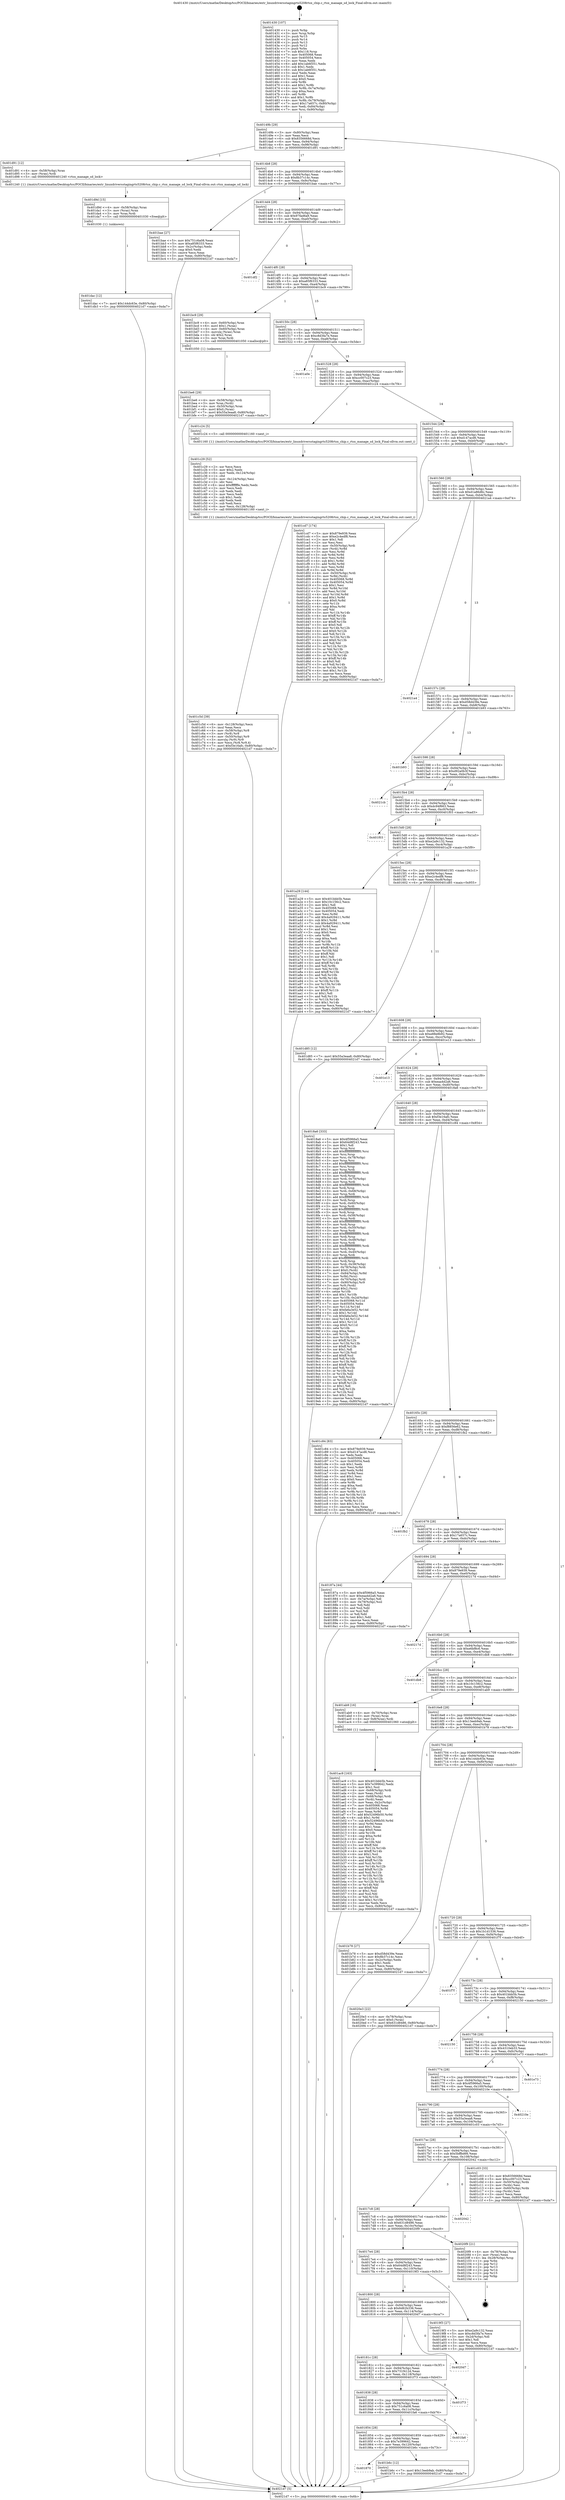 digraph "0x401430" {
  label = "0x401430 (/mnt/c/Users/mathe/Desktop/tcc/POCII/binaries/extr_linuxdriversstagingrts5208rtsx_chip.c_rtsx_manage_sd_lock_Final-ollvm.out::main(0))"
  labelloc = "t"
  node[shape=record]

  Entry [label="",width=0.3,height=0.3,shape=circle,fillcolor=black,style=filled]
  "0x40149b" [label="{
     0x40149b [29]\l
     | [instrs]\l
     &nbsp;&nbsp;0x40149b \<+3\>: mov -0x80(%rbp),%eax\l
     &nbsp;&nbsp;0x40149e \<+2\>: mov %eax,%ecx\l
     &nbsp;&nbsp;0x4014a0 \<+6\>: sub $0x8356668d,%ecx\l
     &nbsp;&nbsp;0x4014a6 \<+6\>: mov %eax,-0x94(%rbp)\l
     &nbsp;&nbsp;0x4014ac \<+6\>: mov %ecx,-0x98(%rbp)\l
     &nbsp;&nbsp;0x4014b2 \<+6\>: je 0000000000401d91 \<main+0x961\>\l
  }"]
  "0x401d91" [label="{
     0x401d91 [12]\l
     | [instrs]\l
     &nbsp;&nbsp;0x401d91 \<+4\>: mov -0x58(%rbp),%rax\l
     &nbsp;&nbsp;0x401d95 \<+3\>: mov (%rax),%rdi\l
     &nbsp;&nbsp;0x401d98 \<+5\>: call 0000000000401240 \<rtsx_manage_sd_lock\>\l
     | [calls]\l
     &nbsp;&nbsp;0x401240 \{1\} (/mnt/c/Users/mathe/Desktop/tcc/POCII/binaries/extr_linuxdriversstagingrts5208rtsx_chip.c_rtsx_manage_sd_lock_Final-ollvm.out::rtsx_manage_sd_lock)\l
  }"]
  "0x4014b8" [label="{
     0x4014b8 [28]\l
     | [instrs]\l
     &nbsp;&nbsp;0x4014b8 \<+5\>: jmp 00000000004014bd \<main+0x8d\>\l
     &nbsp;&nbsp;0x4014bd \<+6\>: mov -0x94(%rbp),%eax\l
     &nbsp;&nbsp;0x4014c3 \<+5\>: sub $0x8b37c14c,%eax\l
     &nbsp;&nbsp;0x4014c8 \<+6\>: mov %eax,-0x9c(%rbp)\l
     &nbsp;&nbsp;0x4014ce \<+6\>: je 0000000000401bae \<main+0x77e\>\l
  }"]
  Exit [label="",width=0.3,height=0.3,shape=circle,fillcolor=black,style=filled,peripheries=2]
  "0x401bae" [label="{
     0x401bae [27]\l
     | [instrs]\l
     &nbsp;&nbsp;0x401bae \<+5\>: mov $0x751c6a08,%eax\l
     &nbsp;&nbsp;0x401bb3 \<+5\>: mov $0xa85f6333,%ecx\l
     &nbsp;&nbsp;0x401bb8 \<+3\>: mov -0x2c(%rbp),%edx\l
     &nbsp;&nbsp;0x401bbb \<+3\>: cmp $0x0,%edx\l
     &nbsp;&nbsp;0x401bbe \<+3\>: cmove %ecx,%eax\l
     &nbsp;&nbsp;0x401bc1 \<+3\>: mov %eax,-0x80(%rbp)\l
     &nbsp;&nbsp;0x401bc4 \<+5\>: jmp 00000000004021d7 \<main+0xda7\>\l
  }"]
  "0x4014d4" [label="{
     0x4014d4 [28]\l
     | [instrs]\l
     &nbsp;&nbsp;0x4014d4 \<+5\>: jmp 00000000004014d9 \<main+0xa9\>\l
     &nbsp;&nbsp;0x4014d9 \<+6\>: mov -0x94(%rbp),%eax\l
     &nbsp;&nbsp;0x4014df \<+5\>: sub $0x97fad6a9,%eax\l
     &nbsp;&nbsp;0x4014e4 \<+6\>: mov %eax,-0xa0(%rbp)\l
     &nbsp;&nbsp;0x4014ea \<+6\>: je 0000000000401df2 \<main+0x9c2\>\l
  }"]
  "0x401dac" [label="{
     0x401dac [12]\l
     | [instrs]\l
     &nbsp;&nbsp;0x401dac \<+7\>: movl $0x144dc63e,-0x80(%rbp)\l
     &nbsp;&nbsp;0x401db3 \<+5\>: jmp 00000000004021d7 \<main+0xda7\>\l
  }"]
  "0x401df2" [label="{
     0x401df2\l
  }", style=dashed]
  "0x4014f0" [label="{
     0x4014f0 [28]\l
     | [instrs]\l
     &nbsp;&nbsp;0x4014f0 \<+5\>: jmp 00000000004014f5 \<main+0xc5\>\l
     &nbsp;&nbsp;0x4014f5 \<+6\>: mov -0x94(%rbp),%eax\l
     &nbsp;&nbsp;0x4014fb \<+5\>: sub $0xa85f6333,%eax\l
     &nbsp;&nbsp;0x401500 \<+6\>: mov %eax,-0xa4(%rbp)\l
     &nbsp;&nbsp;0x401506 \<+6\>: je 0000000000401bc9 \<main+0x799\>\l
  }"]
  "0x401d9d" [label="{
     0x401d9d [15]\l
     | [instrs]\l
     &nbsp;&nbsp;0x401d9d \<+4\>: mov -0x58(%rbp),%rax\l
     &nbsp;&nbsp;0x401da1 \<+3\>: mov (%rax),%rax\l
     &nbsp;&nbsp;0x401da4 \<+3\>: mov %rax,%rdi\l
     &nbsp;&nbsp;0x401da7 \<+5\>: call 0000000000401030 \<free@plt\>\l
     | [calls]\l
     &nbsp;&nbsp;0x401030 \{1\} (unknown)\l
  }"]
  "0x401bc9" [label="{
     0x401bc9 [29]\l
     | [instrs]\l
     &nbsp;&nbsp;0x401bc9 \<+4\>: mov -0x60(%rbp),%rax\l
     &nbsp;&nbsp;0x401bcd \<+6\>: movl $0x1,(%rax)\l
     &nbsp;&nbsp;0x401bd3 \<+4\>: mov -0x60(%rbp),%rax\l
     &nbsp;&nbsp;0x401bd7 \<+3\>: movslq (%rax),%rax\l
     &nbsp;&nbsp;0x401bda \<+4\>: shl $0x2,%rax\l
     &nbsp;&nbsp;0x401bde \<+3\>: mov %rax,%rdi\l
     &nbsp;&nbsp;0x401be1 \<+5\>: call 0000000000401050 \<malloc@plt\>\l
     | [calls]\l
     &nbsp;&nbsp;0x401050 \{1\} (unknown)\l
  }"]
  "0x40150c" [label="{
     0x40150c [28]\l
     | [instrs]\l
     &nbsp;&nbsp;0x40150c \<+5\>: jmp 0000000000401511 \<main+0xe1\>\l
     &nbsp;&nbsp;0x401511 \<+6\>: mov -0x94(%rbp),%eax\l
     &nbsp;&nbsp;0x401517 \<+5\>: sub $0xc8d3fa7e,%eax\l
     &nbsp;&nbsp;0x40151c \<+6\>: mov %eax,-0xa8(%rbp)\l
     &nbsp;&nbsp;0x401522 \<+6\>: je 0000000000401a0e \<main+0x5de\>\l
  }"]
  "0x401c5d" [label="{
     0x401c5d [39]\l
     | [instrs]\l
     &nbsp;&nbsp;0x401c5d \<+6\>: mov -0x128(%rbp),%ecx\l
     &nbsp;&nbsp;0x401c63 \<+3\>: imul %eax,%ecx\l
     &nbsp;&nbsp;0x401c66 \<+4\>: mov -0x58(%rbp),%r8\l
     &nbsp;&nbsp;0x401c6a \<+3\>: mov (%r8),%r8\l
     &nbsp;&nbsp;0x401c6d \<+4\>: mov -0x50(%rbp),%r9\l
     &nbsp;&nbsp;0x401c71 \<+3\>: movslq (%r9),%r9\l
     &nbsp;&nbsp;0x401c74 \<+4\>: mov %ecx,(%r8,%r9,4)\l
     &nbsp;&nbsp;0x401c78 \<+7\>: movl $0xf3e16afc,-0x80(%rbp)\l
     &nbsp;&nbsp;0x401c7f \<+5\>: jmp 00000000004021d7 \<main+0xda7\>\l
  }"]
  "0x401a0e" [label="{
     0x401a0e\l
  }", style=dashed]
  "0x401528" [label="{
     0x401528 [28]\l
     | [instrs]\l
     &nbsp;&nbsp;0x401528 \<+5\>: jmp 000000000040152d \<main+0xfd\>\l
     &nbsp;&nbsp;0x40152d \<+6\>: mov -0x94(%rbp),%eax\l
     &nbsp;&nbsp;0x401533 \<+5\>: sub $0xcc007c23,%eax\l
     &nbsp;&nbsp;0x401538 \<+6\>: mov %eax,-0xac(%rbp)\l
     &nbsp;&nbsp;0x40153e \<+6\>: je 0000000000401c24 \<main+0x7f4\>\l
  }"]
  "0x401c29" [label="{
     0x401c29 [52]\l
     | [instrs]\l
     &nbsp;&nbsp;0x401c29 \<+2\>: xor %ecx,%ecx\l
     &nbsp;&nbsp;0x401c2b \<+5\>: mov $0x2,%edx\l
     &nbsp;&nbsp;0x401c30 \<+6\>: mov %edx,-0x124(%rbp)\l
     &nbsp;&nbsp;0x401c36 \<+1\>: cltd\l
     &nbsp;&nbsp;0x401c37 \<+6\>: mov -0x124(%rbp),%esi\l
     &nbsp;&nbsp;0x401c3d \<+2\>: idiv %esi\l
     &nbsp;&nbsp;0x401c3f \<+6\>: imul $0xfffffffe,%edx,%edx\l
     &nbsp;&nbsp;0x401c45 \<+2\>: mov %ecx,%edi\l
     &nbsp;&nbsp;0x401c47 \<+2\>: sub %edx,%edi\l
     &nbsp;&nbsp;0x401c49 \<+2\>: mov %ecx,%edx\l
     &nbsp;&nbsp;0x401c4b \<+3\>: sub $0x1,%edx\l
     &nbsp;&nbsp;0x401c4e \<+2\>: add %edx,%edi\l
     &nbsp;&nbsp;0x401c50 \<+2\>: sub %edi,%ecx\l
     &nbsp;&nbsp;0x401c52 \<+6\>: mov %ecx,-0x128(%rbp)\l
     &nbsp;&nbsp;0x401c58 \<+5\>: call 0000000000401160 \<next_i\>\l
     | [calls]\l
     &nbsp;&nbsp;0x401160 \{1\} (/mnt/c/Users/mathe/Desktop/tcc/POCII/binaries/extr_linuxdriversstagingrts5208rtsx_chip.c_rtsx_manage_sd_lock_Final-ollvm.out::next_i)\l
  }"]
  "0x401c24" [label="{
     0x401c24 [5]\l
     | [instrs]\l
     &nbsp;&nbsp;0x401c24 \<+5\>: call 0000000000401160 \<next_i\>\l
     | [calls]\l
     &nbsp;&nbsp;0x401160 \{1\} (/mnt/c/Users/mathe/Desktop/tcc/POCII/binaries/extr_linuxdriversstagingrts5208rtsx_chip.c_rtsx_manage_sd_lock_Final-ollvm.out::next_i)\l
  }"]
  "0x401544" [label="{
     0x401544 [28]\l
     | [instrs]\l
     &nbsp;&nbsp;0x401544 \<+5\>: jmp 0000000000401549 \<main+0x119\>\l
     &nbsp;&nbsp;0x401549 \<+6\>: mov -0x94(%rbp),%eax\l
     &nbsp;&nbsp;0x40154f \<+5\>: sub $0xd147acd6,%eax\l
     &nbsp;&nbsp;0x401554 \<+6\>: mov %eax,-0xb0(%rbp)\l
     &nbsp;&nbsp;0x40155a \<+6\>: je 0000000000401cd7 \<main+0x8a7\>\l
  }"]
  "0x401be6" [label="{
     0x401be6 [29]\l
     | [instrs]\l
     &nbsp;&nbsp;0x401be6 \<+4\>: mov -0x58(%rbp),%rdi\l
     &nbsp;&nbsp;0x401bea \<+3\>: mov %rax,(%rdi)\l
     &nbsp;&nbsp;0x401bed \<+4\>: mov -0x50(%rbp),%rax\l
     &nbsp;&nbsp;0x401bf1 \<+6\>: movl $0x0,(%rax)\l
     &nbsp;&nbsp;0x401bf7 \<+7\>: movl $0x55a3eaa8,-0x80(%rbp)\l
     &nbsp;&nbsp;0x401bfe \<+5\>: jmp 00000000004021d7 \<main+0xda7\>\l
  }"]
  "0x401cd7" [label="{
     0x401cd7 [174]\l
     | [instrs]\l
     &nbsp;&nbsp;0x401cd7 \<+5\>: mov $0x879e939,%eax\l
     &nbsp;&nbsp;0x401cdc \<+5\>: mov $0xe2c4edf8,%ecx\l
     &nbsp;&nbsp;0x401ce1 \<+2\>: mov $0x1,%dl\l
     &nbsp;&nbsp;0x401ce3 \<+2\>: xor %esi,%esi\l
     &nbsp;&nbsp;0x401ce5 \<+4\>: mov -0x50(%rbp),%rdi\l
     &nbsp;&nbsp;0x401ce9 \<+3\>: mov (%rdi),%r8d\l
     &nbsp;&nbsp;0x401cec \<+3\>: mov %esi,%r9d\l
     &nbsp;&nbsp;0x401cef \<+3\>: sub %r8d,%r9d\l
     &nbsp;&nbsp;0x401cf2 \<+3\>: mov %esi,%r8d\l
     &nbsp;&nbsp;0x401cf5 \<+4\>: sub $0x1,%r8d\l
     &nbsp;&nbsp;0x401cf9 \<+3\>: add %r8d,%r9d\l
     &nbsp;&nbsp;0x401cfc \<+3\>: mov %esi,%r8d\l
     &nbsp;&nbsp;0x401cff \<+3\>: sub %r9d,%r8d\l
     &nbsp;&nbsp;0x401d02 \<+4\>: mov -0x50(%rbp),%rdi\l
     &nbsp;&nbsp;0x401d06 \<+3\>: mov %r8d,(%rdi)\l
     &nbsp;&nbsp;0x401d09 \<+8\>: mov 0x405068,%r8d\l
     &nbsp;&nbsp;0x401d11 \<+8\>: mov 0x405054,%r9d\l
     &nbsp;&nbsp;0x401d19 \<+3\>: sub $0x1,%esi\l
     &nbsp;&nbsp;0x401d1c \<+3\>: mov %r8d,%r10d\l
     &nbsp;&nbsp;0x401d1f \<+3\>: add %esi,%r10d\l
     &nbsp;&nbsp;0x401d22 \<+4\>: imul %r10d,%r8d\l
     &nbsp;&nbsp;0x401d26 \<+4\>: and $0x1,%r8d\l
     &nbsp;&nbsp;0x401d2a \<+4\>: cmp $0x0,%r8d\l
     &nbsp;&nbsp;0x401d2e \<+4\>: sete %r11b\l
     &nbsp;&nbsp;0x401d32 \<+4\>: cmp $0xa,%r9d\l
     &nbsp;&nbsp;0x401d36 \<+3\>: setl %bl\l
     &nbsp;&nbsp;0x401d39 \<+3\>: mov %r11b,%r14b\l
     &nbsp;&nbsp;0x401d3c \<+4\>: xor $0xff,%r14b\l
     &nbsp;&nbsp;0x401d40 \<+3\>: mov %bl,%r15b\l
     &nbsp;&nbsp;0x401d43 \<+4\>: xor $0xff,%r15b\l
     &nbsp;&nbsp;0x401d47 \<+3\>: xor $0x0,%dl\l
     &nbsp;&nbsp;0x401d4a \<+3\>: mov %r14b,%r12b\l
     &nbsp;&nbsp;0x401d4d \<+4\>: and $0x0,%r12b\l
     &nbsp;&nbsp;0x401d51 \<+3\>: and %dl,%r11b\l
     &nbsp;&nbsp;0x401d54 \<+3\>: mov %r15b,%r13b\l
     &nbsp;&nbsp;0x401d57 \<+4\>: and $0x0,%r13b\l
     &nbsp;&nbsp;0x401d5b \<+2\>: and %dl,%bl\l
     &nbsp;&nbsp;0x401d5d \<+3\>: or %r11b,%r12b\l
     &nbsp;&nbsp;0x401d60 \<+3\>: or %bl,%r13b\l
     &nbsp;&nbsp;0x401d63 \<+3\>: xor %r13b,%r12b\l
     &nbsp;&nbsp;0x401d66 \<+3\>: or %r15b,%r14b\l
     &nbsp;&nbsp;0x401d69 \<+4\>: xor $0xff,%r14b\l
     &nbsp;&nbsp;0x401d6d \<+3\>: or $0x0,%dl\l
     &nbsp;&nbsp;0x401d70 \<+3\>: and %dl,%r14b\l
     &nbsp;&nbsp;0x401d73 \<+3\>: or %r14b,%r12b\l
     &nbsp;&nbsp;0x401d76 \<+4\>: test $0x1,%r12b\l
     &nbsp;&nbsp;0x401d7a \<+3\>: cmovne %ecx,%eax\l
     &nbsp;&nbsp;0x401d7d \<+3\>: mov %eax,-0x80(%rbp)\l
     &nbsp;&nbsp;0x401d80 \<+5\>: jmp 00000000004021d7 \<main+0xda7\>\l
  }"]
  "0x401560" [label="{
     0x401560 [28]\l
     | [instrs]\l
     &nbsp;&nbsp;0x401560 \<+5\>: jmp 0000000000401565 \<main+0x135\>\l
     &nbsp;&nbsp;0x401565 \<+6\>: mov -0x94(%rbp),%eax\l
     &nbsp;&nbsp;0x40156b \<+5\>: sub $0xd1a86d6c,%eax\l
     &nbsp;&nbsp;0x401570 \<+6\>: mov %eax,-0xb4(%rbp)\l
     &nbsp;&nbsp;0x401576 \<+6\>: je 00000000004021a4 \<main+0xd74\>\l
  }"]
  "0x401870" [label="{
     0x401870\l
  }", style=dashed]
  "0x4021a4" [label="{
     0x4021a4\l
  }", style=dashed]
  "0x40157c" [label="{
     0x40157c [28]\l
     | [instrs]\l
     &nbsp;&nbsp;0x40157c \<+5\>: jmp 0000000000401581 \<main+0x151\>\l
     &nbsp;&nbsp;0x401581 \<+6\>: mov -0x94(%rbp),%eax\l
     &nbsp;&nbsp;0x401587 \<+5\>: sub $0xd58d439e,%eax\l
     &nbsp;&nbsp;0x40158c \<+6\>: mov %eax,-0xb8(%rbp)\l
     &nbsp;&nbsp;0x401592 \<+6\>: je 0000000000401b93 \<main+0x763\>\l
  }"]
  "0x401b6c" [label="{
     0x401b6c [12]\l
     | [instrs]\l
     &nbsp;&nbsp;0x401b6c \<+7\>: movl $0x13eeb9ab,-0x80(%rbp)\l
     &nbsp;&nbsp;0x401b73 \<+5\>: jmp 00000000004021d7 \<main+0xda7\>\l
  }"]
  "0x401b93" [label="{
     0x401b93\l
  }", style=dashed]
  "0x401598" [label="{
     0x401598 [28]\l
     | [instrs]\l
     &nbsp;&nbsp;0x401598 \<+5\>: jmp 000000000040159d \<main+0x16d\>\l
     &nbsp;&nbsp;0x40159d \<+6\>: mov -0x94(%rbp),%eax\l
     &nbsp;&nbsp;0x4015a3 \<+5\>: sub $0xd92a0b3f,%eax\l
     &nbsp;&nbsp;0x4015a8 \<+6\>: mov %eax,-0xbc(%rbp)\l
     &nbsp;&nbsp;0x4015ae \<+6\>: je 00000000004021cb \<main+0xd9b\>\l
  }"]
  "0x401854" [label="{
     0x401854 [28]\l
     | [instrs]\l
     &nbsp;&nbsp;0x401854 \<+5\>: jmp 0000000000401859 \<main+0x429\>\l
     &nbsp;&nbsp;0x401859 \<+6\>: mov -0x94(%rbp),%eax\l
     &nbsp;&nbsp;0x40185f \<+5\>: sub $0x7e399642,%eax\l
     &nbsp;&nbsp;0x401864 \<+6\>: mov %eax,-0x120(%rbp)\l
     &nbsp;&nbsp;0x40186a \<+6\>: je 0000000000401b6c \<main+0x73c\>\l
  }"]
  "0x4021cb" [label="{
     0x4021cb\l
  }", style=dashed]
  "0x4015b4" [label="{
     0x4015b4 [28]\l
     | [instrs]\l
     &nbsp;&nbsp;0x4015b4 \<+5\>: jmp 00000000004015b9 \<main+0x189\>\l
     &nbsp;&nbsp;0x4015b9 \<+6\>: mov -0x94(%rbp),%eax\l
     &nbsp;&nbsp;0x4015bf \<+5\>: sub $0xdc94f663,%eax\l
     &nbsp;&nbsp;0x4015c4 \<+6\>: mov %eax,-0xc0(%rbp)\l
     &nbsp;&nbsp;0x4015ca \<+6\>: je 0000000000401f03 \<main+0xad3\>\l
  }"]
  "0x401fa6" [label="{
     0x401fa6\l
  }", style=dashed]
  "0x401f03" [label="{
     0x401f03\l
  }", style=dashed]
  "0x4015d0" [label="{
     0x4015d0 [28]\l
     | [instrs]\l
     &nbsp;&nbsp;0x4015d0 \<+5\>: jmp 00000000004015d5 \<main+0x1a5\>\l
     &nbsp;&nbsp;0x4015d5 \<+6\>: mov -0x94(%rbp),%eax\l
     &nbsp;&nbsp;0x4015db \<+5\>: sub $0xe2a9c132,%eax\l
     &nbsp;&nbsp;0x4015e0 \<+6\>: mov %eax,-0xc4(%rbp)\l
     &nbsp;&nbsp;0x4015e6 \<+6\>: je 0000000000401a29 \<main+0x5f9\>\l
  }"]
  "0x401838" [label="{
     0x401838 [28]\l
     | [instrs]\l
     &nbsp;&nbsp;0x401838 \<+5\>: jmp 000000000040183d \<main+0x40d\>\l
     &nbsp;&nbsp;0x40183d \<+6\>: mov -0x94(%rbp),%eax\l
     &nbsp;&nbsp;0x401843 \<+5\>: sub $0x751c6a08,%eax\l
     &nbsp;&nbsp;0x401848 \<+6\>: mov %eax,-0x11c(%rbp)\l
     &nbsp;&nbsp;0x40184e \<+6\>: je 0000000000401fa6 \<main+0xb76\>\l
  }"]
  "0x401a29" [label="{
     0x401a29 [144]\l
     | [instrs]\l
     &nbsp;&nbsp;0x401a29 \<+5\>: mov $0x401bbb5b,%eax\l
     &nbsp;&nbsp;0x401a2e \<+5\>: mov $0x10c156c2,%ecx\l
     &nbsp;&nbsp;0x401a33 \<+2\>: mov $0x1,%dl\l
     &nbsp;&nbsp;0x401a35 \<+7\>: mov 0x405068,%esi\l
     &nbsp;&nbsp;0x401a3c \<+7\>: mov 0x405054,%edi\l
     &nbsp;&nbsp;0x401a43 \<+3\>: mov %esi,%r8d\l
     &nbsp;&nbsp;0x401a46 \<+7\>: add $0x4a929411,%r8d\l
     &nbsp;&nbsp;0x401a4d \<+4\>: sub $0x1,%r8d\l
     &nbsp;&nbsp;0x401a51 \<+7\>: sub $0x4a929411,%r8d\l
     &nbsp;&nbsp;0x401a58 \<+4\>: imul %r8d,%esi\l
     &nbsp;&nbsp;0x401a5c \<+3\>: and $0x1,%esi\l
     &nbsp;&nbsp;0x401a5f \<+3\>: cmp $0x0,%esi\l
     &nbsp;&nbsp;0x401a62 \<+4\>: sete %r9b\l
     &nbsp;&nbsp;0x401a66 \<+3\>: cmp $0xa,%edi\l
     &nbsp;&nbsp;0x401a69 \<+4\>: setl %r10b\l
     &nbsp;&nbsp;0x401a6d \<+3\>: mov %r9b,%r11b\l
     &nbsp;&nbsp;0x401a70 \<+4\>: xor $0xff,%r11b\l
     &nbsp;&nbsp;0x401a74 \<+3\>: mov %r10b,%bl\l
     &nbsp;&nbsp;0x401a77 \<+3\>: xor $0xff,%bl\l
     &nbsp;&nbsp;0x401a7a \<+3\>: xor $0x1,%dl\l
     &nbsp;&nbsp;0x401a7d \<+3\>: mov %r11b,%r14b\l
     &nbsp;&nbsp;0x401a80 \<+4\>: and $0xff,%r14b\l
     &nbsp;&nbsp;0x401a84 \<+3\>: and %dl,%r9b\l
     &nbsp;&nbsp;0x401a87 \<+3\>: mov %bl,%r15b\l
     &nbsp;&nbsp;0x401a8a \<+4\>: and $0xff,%r15b\l
     &nbsp;&nbsp;0x401a8e \<+3\>: and %dl,%r10b\l
     &nbsp;&nbsp;0x401a91 \<+3\>: or %r9b,%r14b\l
     &nbsp;&nbsp;0x401a94 \<+3\>: or %r10b,%r15b\l
     &nbsp;&nbsp;0x401a97 \<+3\>: xor %r15b,%r14b\l
     &nbsp;&nbsp;0x401a9a \<+3\>: or %bl,%r11b\l
     &nbsp;&nbsp;0x401a9d \<+4\>: xor $0xff,%r11b\l
     &nbsp;&nbsp;0x401aa1 \<+3\>: or $0x1,%dl\l
     &nbsp;&nbsp;0x401aa4 \<+3\>: and %dl,%r11b\l
     &nbsp;&nbsp;0x401aa7 \<+3\>: or %r11b,%r14b\l
     &nbsp;&nbsp;0x401aaa \<+4\>: test $0x1,%r14b\l
     &nbsp;&nbsp;0x401aae \<+3\>: cmovne %ecx,%eax\l
     &nbsp;&nbsp;0x401ab1 \<+3\>: mov %eax,-0x80(%rbp)\l
     &nbsp;&nbsp;0x401ab4 \<+5\>: jmp 00000000004021d7 \<main+0xda7\>\l
  }"]
  "0x4015ec" [label="{
     0x4015ec [28]\l
     | [instrs]\l
     &nbsp;&nbsp;0x4015ec \<+5\>: jmp 00000000004015f1 \<main+0x1c1\>\l
     &nbsp;&nbsp;0x4015f1 \<+6\>: mov -0x94(%rbp),%eax\l
     &nbsp;&nbsp;0x4015f7 \<+5\>: sub $0xe2c4edf8,%eax\l
     &nbsp;&nbsp;0x4015fc \<+6\>: mov %eax,-0xc8(%rbp)\l
     &nbsp;&nbsp;0x401602 \<+6\>: je 0000000000401d85 \<main+0x955\>\l
  }"]
  "0x401f73" [label="{
     0x401f73\l
  }", style=dashed]
  "0x401d85" [label="{
     0x401d85 [12]\l
     | [instrs]\l
     &nbsp;&nbsp;0x401d85 \<+7\>: movl $0x55a3eaa8,-0x80(%rbp)\l
     &nbsp;&nbsp;0x401d8c \<+5\>: jmp 00000000004021d7 \<main+0xda7\>\l
  }"]
  "0x401608" [label="{
     0x401608 [28]\l
     | [instrs]\l
     &nbsp;&nbsp;0x401608 \<+5\>: jmp 000000000040160d \<main+0x1dd\>\l
     &nbsp;&nbsp;0x40160d \<+6\>: mov -0x94(%rbp),%eax\l
     &nbsp;&nbsp;0x401613 \<+5\>: sub $0xe88e8b92,%eax\l
     &nbsp;&nbsp;0x401618 \<+6\>: mov %eax,-0xcc(%rbp)\l
     &nbsp;&nbsp;0x40161e \<+6\>: je 0000000000401e13 \<main+0x9e3\>\l
  }"]
  "0x40181c" [label="{
     0x40181c [28]\l
     | [instrs]\l
     &nbsp;&nbsp;0x40181c \<+5\>: jmp 0000000000401821 \<main+0x3f1\>\l
     &nbsp;&nbsp;0x401821 \<+6\>: mov -0x94(%rbp),%eax\l
     &nbsp;&nbsp;0x401827 \<+5\>: sub $0x731f412d,%eax\l
     &nbsp;&nbsp;0x40182c \<+6\>: mov %eax,-0x118(%rbp)\l
     &nbsp;&nbsp;0x401832 \<+6\>: je 0000000000401f73 \<main+0xb43\>\l
  }"]
  "0x401e13" [label="{
     0x401e13\l
  }", style=dashed]
  "0x401624" [label="{
     0x401624 [28]\l
     | [instrs]\l
     &nbsp;&nbsp;0x401624 \<+5\>: jmp 0000000000401629 \<main+0x1f9\>\l
     &nbsp;&nbsp;0x401629 \<+6\>: mov -0x94(%rbp),%eax\l
     &nbsp;&nbsp;0x40162f \<+5\>: sub $0xeaa4d2a6,%eax\l
     &nbsp;&nbsp;0x401634 \<+6\>: mov %eax,-0xd0(%rbp)\l
     &nbsp;&nbsp;0x40163a \<+6\>: je 00000000004018a6 \<main+0x476\>\l
  }"]
  "0x4020d7" [label="{
     0x4020d7\l
  }", style=dashed]
  "0x4018a6" [label="{
     0x4018a6 [333]\l
     | [instrs]\l
     &nbsp;&nbsp;0x4018a6 \<+5\>: mov $0x4f5966a5,%eax\l
     &nbsp;&nbsp;0x4018ab \<+5\>: mov $0x64d8f243,%ecx\l
     &nbsp;&nbsp;0x4018b0 \<+2\>: mov $0x1,%dl\l
     &nbsp;&nbsp;0x4018b2 \<+3\>: mov %rsp,%rsi\l
     &nbsp;&nbsp;0x4018b5 \<+4\>: add $0xfffffffffffffff0,%rsi\l
     &nbsp;&nbsp;0x4018b9 \<+3\>: mov %rsi,%rsp\l
     &nbsp;&nbsp;0x4018bc \<+4\>: mov %rsi,-0x78(%rbp)\l
     &nbsp;&nbsp;0x4018c0 \<+3\>: mov %rsp,%rsi\l
     &nbsp;&nbsp;0x4018c3 \<+4\>: add $0xfffffffffffffff0,%rsi\l
     &nbsp;&nbsp;0x4018c7 \<+3\>: mov %rsi,%rsp\l
     &nbsp;&nbsp;0x4018ca \<+3\>: mov %rsp,%rdi\l
     &nbsp;&nbsp;0x4018cd \<+4\>: add $0xfffffffffffffff0,%rdi\l
     &nbsp;&nbsp;0x4018d1 \<+3\>: mov %rdi,%rsp\l
     &nbsp;&nbsp;0x4018d4 \<+4\>: mov %rdi,-0x70(%rbp)\l
     &nbsp;&nbsp;0x4018d8 \<+3\>: mov %rsp,%rdi\l
     &nbsp;&nbsp;0x4018db \<+4\>: add $0xfffffffffffffff0,%rdi\l
     &nbsp;&nbsp;0x4018df \<+3\>: mov %rdi,%rsp\l
     &nbsp;&nbsp;0x4018e2 \<+4\>: mov %rdi,-0x68(%rbp)\l
     &nbsp;&nbsp;0x4018e6 \<+3\>: mov %rsp,%rdi\l
     &nbsp;&nbsp;0x4018e9 \<+4\>: add $0xfffffffffffffff0,%rdi\l
     &nbsp;&nbsp;0x4018ed \<+3\>: mov %rdi,%rsp\l
     &nbsp;&nbsp;0x4018f0 \<+4\>: mov %rdi,-0x60(%rbp)\l
     &nbsp;&nbsp;0x4018f4 \<+3\>: mov %rsp,%rdi\l
     &nbsp;&nbsp;0x4018f7 \<+4\>: add $0xfffffffffffffff0,%rdi\l
     &nbsp;&nbsp;0x4018fb \<+3\>: mov %rdi,%rsp\l
     &nbsp;&nbsp;0x4018fe \<+4\>: mov %rdi,-0x58(%rbp)\l
     &nbsp;&nbsp;0x401902 \<+3\>: mov %rsp,%rdi\l
     &nbsp;&nbsp;0x401905 \<+4\>: add $0xfffffffffffffff0,%rdi\l
     &nbsp;&nbsp;0x401909 \<+3\>: mov %rdi,%rsp\l
     &nbsp;&nbsp;0x40190c \<+4\>: mov %rdi,-0x50(%rbp)\l
     &nbsp;&nbsp;0x401910 \<+3\>: mov %rsp,%rdi\l
     &nbsp;&nbsp;0x401913 \<+4\>: add $0xfffffffffffffff0,%rdi\l
     &nbsp;&nbsp;0x401917 \<+3\>: mov %rdi,%rsp\l
     &nbsp;&nbsp;0x40191a \<+4\>: mov %rdi,-0x48(%rbp)\l
     &nbsp;&nbsp;0x40191e \<+3\>: mov %rsp,%rdi\l
     &nbsp;&nbsp;0x401921 \<+4\>: add $0xfffffffffffffff0,%rdi\l
     &nbsp;&nbsp;0x401925 \<+3\>: mov %rdi,%rsp\l
     &nbsp;&nbsp;0x401928 \<+4\>: mov %rdi,-0x40(%rbp)\l
     &nbsp;&nbsp;0x40192c \<+3\>: mov %rsp,%rdi\l
     &nbsp;&nbsp;0x40192f \<+4\>: add $0xfffffffffffffff0,%rdi\l
     &nbsp;&nbsp;0x401933 \<+3\>: mov %rdi,%rsp\l
     &nbsp;&nbsp;0x401936 \<+4\>: mov %rdi,-0x38(%rbp)\l
     &nbsp;&nbsp;0x40193a \<+4\>: mov -0x78(%rbp),%rdi\l
     &nbsp;&nbsp;0x40193e \<+6\>: movl $0x0,(%rdi)\l
     &nbsp;&nbsp;0x401944 \<+7\>: mov -0x84(%rbp),%r8d\l
     &nbsp;&nbsp;0x40194b \<+3\>: mov %r8d,(%rsi)\l
     &nbsp;&nbsp;0x40194e \<+4\>: mov -0x70(%rbp),%rdi\l
     &nbsp;&nbsp;0x401952 \<+7\>: mov -0x90(%rbp),%r9\l
     &nbsp;&nbsp;0x401959 \<+3\>: mov %r9,(%rdi)\l
     &nbsp;&nbsp;0x40195c \<+3\>: cmpl $0x2,(%rsi)\l
     &nbsp;&nbsp;0x40195f \<+4\>: setne %r10b\l
     &nbsp;&nbsp;0x401963 \<+4\>: and $0x1,%r10b\l
     &nbsp;&nbsp;0x401967 \<+4\>: mov %r10b,-0x2d(%rbp)\l
     &nbsp;&nbsp;0x40196b \<+8\>: mov 0x405068,%r11d\l
     &nbsp;&nbsp;0x401973 \<+7\>: mov 0x405054,%ebx\l
     &nbsp;&nbsp;0x40197a \<+3\>: mov %r11d,%r14d\l
     &nbsp;&nbsp;0x40197d \<+7\>: add $0xfa6a3e52,%r14d\l
     &nbsp;&nbsp;0x401984 \<+4\>: sub $0x1,%r14d\l
     &nbsp;&nbsp;0x401988 \<+7\>: sub $0xfa6a3e52,%r14d\l
     &nbsp;&nbsp;0x40198f \<+4\>: imul %r14d,%r11d\l
     &nbsp;&nbsp;0x401993 \<+4\>: and $0x1,%r11d\l
     &nbsp;&nbsp;0x401997 \<+4\>: cmp $0x0,%r11d\l
     &nbsp;&nbsp;0x40199b \<+4\>: sete %r10b\l
     &nbsp;&nbsp;0x40199f \<+3\>: cmp $0xa,%ebx\l
     &nbsp;&nbsp;0x4019a2 \<+4\>: setl %r15b\l
     &nbsp;&nbsp;0x4019a6 \<+3\>: mov %r10b,%r12b\l
     &nbsp;&nbsp;0x4019a9 \<+4\>: xor $0xff,%r12b\l
     &nbsp;&nbsp;0x4019ad \<+3\>: mov %r15b,%r13b\l
     &nbsp;&nbsp;0x4019b0 \<+4\>: xor $0xff,%r13b\l
     &nbsp;&nbsp;0x4019b4 \<+3\>: xor $0x1,%dl\l
     &nbsp;&nbsp;0x4019b7 \<+3\>: mov %r12b,%sil\l
     &nbsp;&nbsp;0x4019ba \<+4\>: and $0xff,%sil\l
     &nbsp;&nbsp;0x4019be \<+3\>: and %dl,%r10b\l
     &nbsp;&nbsp;0x4019c1 \<+3\>: mov %r13b,%dil\l
     &nbsp;&nbsp;0x4019c4 \<+4\>: and $0xff,%dil\l
     &nbsp;&nbsp;0x4019c8 \<+3\>: and %dl,%r15b\l
     &nbsp;&nbsp;0x4019cb \<+3\>: or %r10b,%sil\l
     &nbsp;&nbsp;0x4019ce \<+3\>: or %r15b,%dil\l
     &nbsp;&nbsp;0x4019d1 \<+3\>: xor %dil,%sil\l
     &nbsp;&nbsp;0x4019d4 \<+3\>: or %r13b,%r12b\l
     &nbsp;&nbsp;0x4019d7 \<+4\>: xor $0xff,%r12b\l
     &nbsp;&nbsp;0x4019db \<+3\>: or $0x1,%dl\l
     &nbsp;&nbsp;0x4019de \<+3\>: and %dl,%r12b\l
     &nbsp;&nbsp;0x4019e1 \<+3\>: or %r12b,%sil\l
     &nbsp;&nbsp;0x4019e4 \<+4\>: test $0x1,%sil\l
     &nbsp;&nbsp;0x4019e8 \<+3\>: cmovne %ecx,%eax\l
     &nbsp;&nbsp;0x4019eb \<+3\>: mov %eax,-0x80(%rbp)\l
     &nbsp;&nbsp;0x4019ee \<+5\>: jmp 00000000004021d7 \<main+0xda7\>\l
  }"]
  "0x401640" [label="{
     0x401640 [28]\l
     | [instrs]\l
     &nbsp;&nbsp;0x401640 \<+5\>: jmp 0000000000401645 \<main+0x215\>\l
     &nbsp;&nbsp;0x401645 \<+6\>: mov -0x94(%rbp),%eax\l
     &nbsp;&nbsp;0x40164b \<+5\>: sub $0xf3e16afc,%eax\l
     &nbsp;&nbsp;0x401650 \<+6\>: mov %eax,-0xd4(%rbp)\l
     &nbsp;&nbsp;0x401656 \<+6\>: je 0000000000401c84 \<main+0x854\>\l
  }"]
  "0x401ac9" [label="{
     0x401ac9 [163]\l
     | [instrs]\l
     &nbsp;&nbsp;0x401ac9 \<+5\>: mov $0x401bbb5b,%ecx\l
     &nbsp;&nbsp;0x401ace \<+5\>: mov $0x7e399642,%edx\l
     &nbsp;&nbsp;0x401ad3 \<+3\>: mov $0x1,%sil\l
     &nbsp;&nbsp;0x401ad6 \<+4\>: mov -0x68(%rbp),%rdi\l
     &nbsp;&nbsp;0x401ada \<+2\>: mov %eax,(%rdi)\l
     &nbsp;&nbsp;0x401adc \<+4\>: mov -0x68(%rbp),%rdi\l
     &nbsp;&nbsp;0x401ae0 \<+2\>: mov (%rdi),%eax\l
     &nbsp;&nbsp;0x401ae2 \<+3\>: mov %eax,-0x2c(%rbp)\l
     &nbsp;&nbsp;0x401ae5 \<+7\>: mov 0x405068,%eax\l
     &nbsp;&nbsp;0x401aec \<+8\>: mov 0x405054,%r8d\l
     &nbsp;&nbsp;0x401af4 \<+3\>: mov %eax,%r9d\l
     &nbsp;&nbsp;0x401af7 \<+7\>: add $0x52496b50,%r9d\l
     &nbsp;&nbsp;0x401afe \<+4\>: sub $0x1,%r9d\l
     &nbsp;&nbsp;0x401b02 \<+7\>: sub $0x52496b50,%r9d\l
     &nbsp;&nbsp;0x401b09 \<+4\>: imul %r9d,%eax\l
     &nbsp;&nbsp;0x401b0d \<+3\>: and $0x1,%eax\l
     &nbsp;&nbsp;0x401b10 \<+3\>: cmp $0x0,%eax\l
     &nbsp;&nbsp;0x401b13 \<+4\>: sete %r10b\l
     &nbsp;&nbsp;0x401b17 \<+4\>: cmp $0xa,%r8d\l
     &nbsp;&nbsp;0x401b1b \<+4\>: setl %r11b\l
     &nbsp;&nbsp;0x401b1f \<+3\>: mov %r10b,%bl\l
     &nbsp;&nbsp;0x401b22 \<+3\>: xor $0xff,%bl\l
     &nbsp;&nbsp;0x401b25 \<+3\>: mov %r11b,%r14b\l
     &nbsp;&nbsp;0x401b28 \<+4\>: xor $0xff,%r14b\l
     &nbsp;&nbsp;0x401b2c \<+4\>: xor $0x1,%sil\l
     &nbsp;&nbsp;0x401b30 \<+3\>: mov %bl,%r15b\l
     &nbsp;&nbsp;0x401b33 \<+4\>: and $0xff,%r15b\l
     &nbsp;&nbsp;0x401b37 \<+3\>: and %sil,%r10b\l
     &nbsp;&nbsp;0x401b3a \<+3\>: mov %r14b,%r12b\l
     &nbsp;&nbsp;0x401b3d \<+4\>: and $0xff,%r12b\l
     &nbsp;&nbsp;0x401b41 \<+3\>: and %sil,%r11b\l
     &nbsp;&nbsp;0x401b44 \<+3\>: or %r10b,%r15b\l
     &nbsp;&nbsp;0x401b47 \<+3\>: or %r11b,%r12b\l
     &nbsp;&nbsp;0x401b4a \<+3\>: xor %r12b,%r15b\l
     &nbsp;&nbsp;0x401b4d \<+3\>: or %r14b,%bl\l
     &nbsp;&nbsp;0x401b50 \<+3\>: xor $0xff,%bl\l
     &nbsp;&nbsp;0x401b53 \<+4\>: or $0x1,%sil\l
     &nbsp;&nbsp;0x401b57 \<+3\>: and %sil,%bl\l
     &nbsp;&nbsp;0x401b5a \<+3\>: or %bl,%r15b\l
     &nbsp;&nbsp;0x401b5d \<+4\>: test $0x1,%r15b\l
     &nbsp;&nbsp;0x401b61 \<+3\>: cmovne %edx,%ecx\l
     &nbsp;&nbsp;0x401b64 \<+3\>: mov %ecx,-0x80(%rbp)\l
     &nbsp;&nbsp;0x401b67 \<+5\>: jmp 00000000004021d7 \<main+0xda7\>\l
  }"]
  "0x401c84" [label="{
     0x401c84 [83]\l
     | [instrs]\l
     &nbsp;&nbsp;0x401c84 \<+5\>: mov $0x879e939,%eax\l
     &nbsp;&nbsp;0x401c89 \<+5\>: mov $0xd147acd6,%ecx\l
     &nbsp;&nbsp;0x401c8e \<+2\>: xor %edx,%edx\l
     &nbsp;&nbsp;0x401c90 \<+7\>: mov 0x405068,%esi\l
     &nbsp;&nbsp;0x401c97 \<+7\>: mov 0x405054,%edi\l
     &nbsp;&nbsp;0x401c9e \<+3\>: sub $0x1,%edx\l
     &nbsp;&nbsp;0x401ca1 \<+3\>: mov %esi,%r8d\l
     &nbsp;&nbsp;0x401ca4 \<+3\>: add %edx,%r8d\l
     &nbsp;&nbsp;0x401ca7 \<+4\>: imul %r8d,%esi\l
     &nbsp;&nbsp;0x401cab \<+3\>: and $0x1,%esi\l
     &nbsp;&nbsp;0x401cae \<+3\>: cmp $0x0,%esi\l
     &nbsp;&nbsp;0x401cb1 \<+4\>: sete %r9b\l
     &nbsp;&nbsp;0x401cb5 \<+3\>: cmp $0xa,%edi\l
     &nbsp;&nbsp;0x401cb8 \<+4\>: setl %r10b\l
     &nbsp;&nbsp;0x401cbc \<+3\>: mov %r9b,%r11b\l
     &nbsp;&nbsp;0x401cbf \<+3\>: and %r10b,%r11b\l
     &nbsp;&nbsp;0x401cc2 \<+3\>: xor %r10b,%r9b\l
     &nbsp;&nbsp;0x401cc5 \<+3\>: or %r9b,%r11b\l
     &nbsp;&nbsp;0x401cc8 \<+4\>: test $0x1,%r11b\l
     &nbsp;&nbsp;0x401ccc \<+3\>: cmovne %ecx,%eax\l
     &nbsp;&nbsp;0x401ccf \<+3\>: mov %eax,-0x80(%rbp)\l
     &nbsp;&nbsp;0x401cd2 \<+5\>: jmp 00000000004021d7 \<main+0xda7\>\l
  }"]
  "0x40165c" [label="{
     0x40165c [28]\l
     | [instrs]\l
     &nbsp;&nbsp;0x40165c \<+5\>: jmp 0000000000401661 \<main+0x231\>\l
     &nbsp;&nbsp;0x401661 \<+6\>: mov -0x94(%rbp),%eax\l
     &nbsp;&nbsp;0x401667 \<+5\>: sub $0xf8856e62,%eax\l
     &nbsp;&nbsp;0x40166c \<+6\>: mov %eax,-0xd8(%rbp)\l
     &nbsp;&nbsp;0x401672 \<+6\>: je 0000000000401fb2 \<main+0xb82\>\l
  }"]
  "0x401800" [label="{
     0x401800 [28]\l
     | [instrs]\l
     &nbsp;&nbsp;0x401800 \<+5\>: jmp 0000000000401805 \<main+0x3d5\>\l
     &nbsp;&nbsp;0x401805 \<+6\>: mov -0x94(%rbp),%eax\l
     &nbsp;&nbsp;0x40180b \<+5\>: sub $0x6d62b336,%eax\l
     &nbsp;&nbsp;0x401810 \<+6\>: mov %eax,-0x114(%rbp)\l
     &nbsp;&nbsp;0x401816 \<+6\>: je 00000000004020d7 \<main+0xca7\>\l
  }"]
  "0x401fb2" [label="{
     0x401fb2\l
  }", style=dashed]
  "0x401678" [label="{
     0x401678 [28]\l
     | [instrs]\l
     &nbsp;&nbsp;0x401678 \<+5\>: jmp 000000000040167d \<main+0x24d\>\l
     &nbsp;&nbsp;0x40167d \<+6\>: mov -0x94(%rbp),%eax\l
     &nbsp;&nbsp;0x401683 \<+5\>: sub $0x17a657c,%eax\l
     &nbsp;&nbsp;0x401688 \<+6\>: mov %eax,-0xdc(%rbp)\l
     &nbsp;&nbsp;0x40168e \<+6\>: je 000000000040187a \<main+0x44a\>\l
  }"]
  "0x4019f3" [label="{
     0x4019f3 [27]\l
     | [instrs]\l
     &nbsp;&nbsp;0x4019f3 \<+5\>: mov $0xe2a9c132,%eax\l
     &nbsp;&nbsp;0x4019f8 \<+5\>: mov $0xc8d3fa7e,%ecx\l
     &nbsp;&nbsp;0x4019fd \<+3\>: mov -0x2d(%rbp),%dl\l
     &nbsp;&nbsp;0x401a00 \<+3\>: test $0x1,%dl\l
     &nbsp;&nbsp;0x401a03 \<+3\>: cmovne %ecx,%eax\l
     &nbsp;&nbsp;0x401a06 \<+3\>: mov %eax,-0x80(%rbp)\l
     &nbsp;&nbsp;0x401a09 \<+5\>: jmp 00000000004021d7 \<main+0xda7\>\l
  }"]
  "0x40187a" [label="{
     0x40187a [44]\l
     | [instrs]\l
     &nbsp;&nbsp;0x40187a \<+5\>: mov $0x4f5966a5,%eax\l
     &nbsp;&nbsp;0x40187f \<+5\>: mov $0xeaa4d2a6,%ecx\l
     &nbsp;&nbsp;0x401884 \<+3\>: mov -0x7a(%rbp),%dl\l
     &nbsp;&nbsp;0x401887 \<+4\>: mov -0x79(%rbp),%sil\l
     &nbsp;&nbsp;0x40188b \<+3\>: mov %dl,%dil\l
     &nbsp;&nbsp;0x40188e \<+3\>: and %sil,%dil\l
     &nbsp;&nbsp;0x401891 \<+3\>: xor %sil,%dl\l
     &nbsp;&nbsp;0x401894 \<+3\>: or %dl,%dil\l
     &nbsp;&nbsp;0x401897 \<+4\>: test $0x1,%dil\l
     &nbsp;&nbsp;0x40189b \<+3\>: cmovne %ecx,%eax\l
     &nbsp;&nbsp;0x40189e \<+3\>: mov %eax,-0x80(%rbp)\l
     &nbsp;&nbsp;0x4018a1 \<+5\>: jmp 00000000004021d7 \<main+0xda7\>\l
  }"]
  "0x401694" [label="{
     0x401694 [28]\l
     | [instrs]\l
     &nbsp;&nbsp;0x401694 \<+5\>: jmp 0000000000401699 \<main+0x269\>\l
     &nbsp;&nbsp;0x401699 \<+6\>: mov -0x94(%rbp),%eax\l
     &nbsp;&nbsp;0x40169f \<+5\>: sub $0x879e939,%eax\l
     &nbsp;&nbsp;0x4016a4 \<+6\>: mov %eax,-0xe0(%rbp)\l
     &nbsp;&nbsp;0x4016aa \<+6\>: je 000000000040217d \<main+0xd4d\>\l
  }"]
  "0x4021d7" [label="{
     0x4021d7 [5]\l
     | [instrs]\l
     &nbsp;&nbsp;0x4021d7 \<+5\>: jmp 000000000040149b \<main+0x6b\>\l
  }"]
  "0x401430" [label="{
     0x401430 [107]\l
     | [instrs]\l
     &nbsp;&nbsp;0x401430 \<+1\>: push %rbp\l
     &nbsp;&nbsp;0x401431 \<+3\>: mov %rsp,%rbp\l
     &nbsp;&nbsp;0x401434 \<+2\>: push %r15\l
     &nbsp;&nbsp;0x401436 \<+2\>: push %r14\l
     &nbsp;&nbsp;0x401438 \<+2\>: push %r13\l
     &nbsp;&nbsp;0x40143a \<+2\>: push %r12\l
     &nbsp;&nbsp;0x40143c \<+1\>: push %rbx\l
     &nbsp;&nbsp;0x40143d \<+7\>: sub $0x118,%rsp\l
     &nbsp;&nbsp;0x401444 \<+7\>: mov 0x405068,%eax\l
     &nbsp;&nbsp;0x40144b \<+7\>: mov 0x405054,%ecx\l
     &nbsp;&nbsp;0x401452 \<+2\>: mov %eax,%edx\l
     &nbsp;&nbsp;0x401454 \<+6\>: add $0x1ab6f351,%edx\l
     &nbsp;&nbsp;0x40145a \<+3\>: sub $0x1,%edx\l
     &nbsp;&nbsp;0x40145d \<+6\>: sub $0x1ab6f351,%edx\l
     &nbsp;&nbsp;0x401463 \<+3\>: imul %edx,%eax\l
     &nbsp;&nbsp;0x401466 \<+3\>: and $0x1,%eax\l
     &nbsp;&nbsp;0x401469 \<+3\>: cmp $0x0,%eax\l
     &nbsp;&nbsp;0x40146c \<+4\>: sete %r8b\l
     &nbsp;&nbsp;0x401470 \<+4\>: and $0x1,%r8b\l
     &nbsp;&nbsp;0x401474 \<+4\>: mov %r8b,-0x7a(%rbp)\l
     &nbsp;&nbsp;0x401478 \<+3\>: cmp $0xa,%ecx\l
     &nbsp;&nbsp;0x40147b \<+4\>: setl %r8b\l
     &nbsp;&nbsp;0x40147f \<+4\>: and $0x1,%r8b\l
     &nbsp;&nbsp;0x401483 \<+4\>: mov %r8b,-0x79(%rbp)\l
     &nbsp;&nbsp;0x401487 \<+7\>: movl $0x17a657c,-0x80(%rbp)\l
     &nbsp;&nbsp;0x40148e \<+6\>: mov %edi,-0x84(%rbp)\l
     &nbsp;&nbsp;0x401494 \<+7\>: mov %rsi,-0x90(%rbp)\l
  }"]
  "0x4017e4" [label="{
     0x4017e4 [28]\l
     | [instrs]\l
     &nbsp;&nbsp;0x4017e4 \<+5\>: jmp 00000000004017e9 \<main+0x3b9\>\l
     &nbsp;&nbsp;0x4017e9 \<+6\>: mov -0x94(%rbp),%eax\l
     &nbsp;&nbsp;0x4017ef \<+5\>: sub $0x64d8f243,%eax\l
     &nbsp;&nbsp;0x4017f4 \<+6\>: mov %eax,-0x110(%rbp)\l
     &nbsp;&nbsp;0x4017fa \<+6\>: je 00000000004019f3 \<main+0x5c3\>\l
  }"]
  "0x4020f9" [label="{
     0x4020f9 [21]\l
     | [instrs]\l
     &nbsp;&nbsp;0x4020f9 \<+4\>: mov -0x78(%rbp),%rax\l
     &nbsp;&nbsp;0x4020fd \<+2\>: mov (%rax),%eax\l
     &nbsp;&nbsp;0x4020ff \<+4\>: lea -0x28(%rbp),%rsp\l
     &nbsp;&nbsp;0x402103 \<+1\>: pop %rbx\l
     &nbsp;&nbsp;0x402104 \<+2\>: pop %r12\l
     &nbsp;&nbsp;0x402106 \<+2\>: pop %r13\l
     &nbsp;&nbsp;0x402108 \<+2\>: pop %r14\l
     &nbsp;&nbsp;0x40210a \<+2\>: pop %r15\l
     &nbsp;&nbsp;0x40210c \<+1\>: pop %rbp\l
     &nbsp;&nbsp;0x40210d \<+1\>: ret\l
  }"]
  "0x40217d" [label="{
     0x40217d\l
  }", style=dashed]
  "0x4016b0" [label="{
     0x4016b0 [28]\l
     | [instrs]\l
     &nbsp;&nbsp;0x4016b0 \<+5\>: jmp 00000000004016b5 \<main+0x285\>\l
     &nbsp;&nbsp;0x4016b5 \<+6\>: mov -0x94(%rbp),%eax\l
     &nbsp;&nbsp;0x4016bb \<+5\>: sub $0xe6bf8c6,%eax\l
     &nbsp;&nbsp;0x4016c0 \<+6\>: mov %eax,-0xe4(%rbp)\l
     &nbsp;&nbsp;0x4016c6 \<+6\>: je 0000000000401db8 \<main+0x988\>\l
  }"]
  "0x4017c8" [label="{
     0x4017c8 [28]\l
     | [instrs]\l
     &nbsp;&nbsp;0x4017c8 \<+5\>: jmp 00000000004017cd \<main+0x39d\>\l
     &nbsp;&nbsp;0x4017cd \<+6\>: mov -0x94(%rbp),%eax\l
     &nbsp;&nbsp;0x4017d3 \<+5\>: sub $0x631d8486,%eax\l
     &nbsp;&nbsp;0x4017d8 \<+6\>: mov %eax,-0x10c(%rbp)\l
     &nbsp;&nbsp;0x4017de \<+6\>: je 00000000004020f9 \<main+0xcc9\>\l
  }"]
  "0x401db8" [label="{
     0x401db8\l
  }", style=dashed]
  "0x4016cc" [label="{
     0x4016cc [28]\l
     | [instrs]\l
     &nbsp;&nbsp;0x4016cc \<+5\>: jmp 00000000004016d1 \<main+0x2a1\>\l
     &nbsp;&nbsp;0x4016d1 \<+6\>: mov -0x94(%rbp),%eax\l
     &nbsp;&nbsp;0x4016d7 \<+5\>: sub $0x10c156c2,%eax\l
     &nbsp;&nbsp;0x4016dc \<+6\>: mov %eax,-0xe8(%rbp)\l
     &nbsp;&nbsp;0x4016e2 \<+6\>: je 0000000000401ab9 \<main+0x689\>\l
  }"]
  "0x402042" [label="{
     0x402042\l
  }", style=dashed]
  "0x401ab9" [label="{
     0x401ab9 [16]\l
     | [instrs]\l
     &nbsp;&nbsp;0x401ab9 \<+4\>: mov -0x70(%rbp),%rax\l
     &nbsp;&nbsp;0x401abd \<+3\>: mov (%rax),%rax\l
     &nbsp;&nbsp;0x401ac0 \<+4\>: mov 0x8(%rax),%rdi\l
     &nbsp;&nbsp;0x401ac4 \<+5\>: call 0000000000401060 \<atoi@plt\>\l
     | [calls]\l
     &nbsp;&nbsp;0x401060 \{1\} (unknown)\l
  }"]
  "0x4016e8" [label="{
     0x4016e8 [28]\l
     | [instrs]\l
     &nbsp;&nbsp;0x4016e8 \<+5\>: jmp 00000000004016ed \<main+0x2bd\>\l
     &nbsp;&nbsp;0x4016ed \<+6\>: mov -0x94(%rbp),%eax\l
     &nbsp;&nbsp;0x4016f3 \<+5\>: sub $0x13eeb9ab,%eax\l
     &nbsp;&nbsp;0x4016f8 \<+6\>: mov %eax,-0xec(%rbp)\l
     &nbsp;&nbsp;0x4016fe \<+6\>: je 0000000000401b78 \<main+0x748\>\l
  }"]
  "0x4017ac" [label="{
     0x4017ac [28]\l
     | [instrs]\l
     &nbsp;&nbsp;0x4017ac \<+5\>: jmp 00000000004017b1 \<main+0x381\>\l
     &nbsp;&nbsp;0x4017b1 \<+6\>: mov -0x94(%rbp),%eax\l
     &nbsp;&nbsp;0x4017b7 \<+5\>: sub $0x5bffbd66,%eax\l
     &nbsp;&nbsp;0x4017bc \<+6\>: mov %eax,-0x108(%rbp)\l
     &nbsp;&nbsp;0x4017c2 \<+6\>: je 0000000000402042 \<main+0xc12\>\l
  }"]
  "0x401b78" [label="{
     0x401b78 [27]\l
     | [instrs]\l
     &nbsp;&nbsp;0x401b78 \<+5\>: mov $0xd58d439e,%eax\l
     &nbsp;&nbsp;0x401b7d \<+5\>: mov $0x8b37c14c,%ecx\l
     &nbsp;&nbsp;0x401b82 \<+3\>: mov -0x2c(%rbp),%edx\l
     &nbsp;&nbsp;0x401b85 \<+3\>: cmp $0x1,%edx\l
     &nbsp;&nbsp;0x401b88 \<+3\>: cmovl %ecx,%eax\l
     &nbsp;&nbsp;0x401b8b \<+3\>: mov %eax,-0x80(%rbp)\l
     &nbsp;&nbsp;0x401b8e \<+5\>: jmp 00000000004021d7 \<main+0xda7\>\l
  }"]
  "0x401704" [label="{
     0x401704 [28]\l
     | [instrs]\l
     &nbsp;&nbsp;0x401704 \<+5\>: jmp 0000000000401709 \<main+0x2d9\>\l
     &nbsp;&nbsp;0x401709 \<+6\>: mov -0x94(%rbp),%eax\l
     &nbsp;&nbsp;0x40170f \<+5\>: sub $0x144dc63e,%eax\l
     &nbsp;&nbsp;0x401714 \<+6\>: mov %eax,-0xf0(%rbp)\l
     &nbsp;&nbsp;0x40171a \<+6\>: je 00000000004020e3 \<main+0xcb3\>\l
  }"]
  "0x401c03" [label="{
     0x401c03 [33]\l
     | [instrs]\l
     &nbsp;&nbsp;0x401c03 \<+5\>: mov $0x8356668d,%eax\l
     &nbsp;&nbsp;0x401c08 \<+5\>: mov $0xcc007c23,%ecx\l
     &nbsp;&nbsp;0x401c0d \<+4\>: mov -0x50(%rbp),%rdx\l
     &nbsp;&nbsp;0x401c11 \<+2\>: mov (%rdx),%esi\l
     &nbsp;&nbsp;0x401c13 \<+4\>: mov -0x60(%rbp),%rdx\l
     &nbsp;&nbsp;0x401c17 \<+2\>: cmp (%rdx),%esi\l
     &nbsp;&nbsp;0x401c19 \<+3\>: cmovl %ecx,%eax\l
     &nbsp;&nbsp;0x401c1c \<+3\>: mov %eax,-0x80(%rbp)\l
     &nbsp;&nbsp;0x401c1f \<+5\>: jmp 00000000004021d7 \<main+0xda7\>\l
  }"]
  "0x4020e3" [label="{
     0x4020e3 [22]\l
     | [instrs]\l
     &nbsp;&nbsp;0x4020e3 \<+4\>: mov -0x78(%rbp),%rax\l
     &nbsp;&nbsp;0x4020e7 \<+6\>: movl $0x0,(%rax)\l
     &nbsp;&nbsp;0x4020ed \<+7\>: movl $0x631d8486,-0x80(%rbp)\l
     &nbsp;&nbsp;0x4020f4 \<+5\>: jmp 00000000004021d7 \<main+0xda7\>\l
  }"]
  "0x401720" [label="{
     0x401720 [28]\l
     | [instrs]\l
     &nbsp;&nbsp;0x401720 \<+5\>: jmp 0000000000401725 \<main+0x2f5\>\l
     &nbsp;&nbsp;0x401725 \<+6\>: mov -0x94(%rbp),%eax\l
     &nbsp;&nbsp;0x40172b \<+5\>: sub $0x1b1d1536,%eax\l
     &nbsp;&nbsp;0x401730 \<+6\>: mov %eax,-0xf4(%rbp)\l
     &nbsp;&nbsp;0x401736 \<+6\>: je 0000000000401f7f \<main+0xb4f\>\l
  }"]
  "0x401790" [label="{
     0x401790 [28]\l
     | [instrs]\l
     &nbsp;&nbsp;0x401790 \<+5\>: jmp 0000000000401795 \<main+0x365\>\l
     &nbsp;&nbsp;0x401795 \<+6\>: mov -0x94(%rbp),%eax\l
     &nbsp;&nbsp;0x40179b \<+5\>: sub $0x55a3eaa8,%eax\l
     &nbsp;&nbsp;0x4017a0 \<+6\>: mov %eax,-0x104(%rbp)\l
     &nbsp;&nbsp;0x4017a6 \<+6\>: je 0000000000401c03 \<main+0x7d3\>\l
  }"]
  "0x401f7f" [label="{
     0x401f7f\l
  }", style=dashed]
  "0x40173c" [label="{
     0x40173c [28]\l
     | [instrs]\l
     &nbsp;&nbsp;0x40173c \<+5\>: jmp 0000000000401741 \<main+0x311\>\l
     &nbsp;&nbsp;0x401741 \<+6\>: mov -0x94(%rbp),%eax\l
     &nbsp;&nbsp;0x401747 \<+5\>: sub $0x401bbb5b,%eax\l
     &nbsp;&nbsp;0x40174c \<+6\>: mov %eax,-0xf8(%rbp)\l
     &nbsp;&nbsp;0x401752 \<+6\>: je 0000000000402150 \<main+0xd20\>\l
  }"]
  "0x40210e" [label="{
     0x40210e\l
  }", style=dashed]
  "0x402150" [label="{
     0x402150\l
  }", style=dashed]
  "0x401758" [label="{
     0x401758 [28]\l
     | [instrs]\l
     &nbsp;&nbsp;0x401758 \<+5\>: jmp 000000000040175d \<main+0x32d\>\l
     &nbsp;&nbsp;0x40175d \<+6\>: mov -0x94(%rbp),%eax\l
     &nbsp;&nbsp;0x401763 \<+5\>: sub $0x4310eb33,%eax\l
     &nbsp;&nbsp;0x401768 \<+6\>: mov %eax,-0xfc(%rbp)\l
     &nbsp;&nbsp;0x40176e \<+6\>: je 0000000000401e73 \<main+0xa43\>\l
  }"]
  "0x401774" [label="{
     0x401774 [28]\l
     | [instrs]\l
     &nbsp;&nbsp;0x401774 \<+5\>: jmp 0000000000401779 \<main+0x349\>\l
     &nbsp;&nbsp;0x401779 \<+6\>: mov -0x94(%rbp),%eax\l
     &nbsp;&nbsp;0x40177f \<+5\>: sub $0x4f5966a5,%eax\l
     &nbsp;&nbsp;0x401784 \<+6\>: mov %eax,-0x100(%rbp)\l
     &nbsp;&nbsp;0x40178a \<+6\>: je 000000000040210e \<main+0xcde\>\l
  }"]
  "0x401e73" [label="{
     0x401e73\l
  }", style=dashed]
  Entry -> "0x401430" [label=" 1"]
  "0x40149b" -> "0x401d91" [label=" 1"]
  "0x40149b" -> "0x4014b8" [label=" 17"]
  "0x4020f9" -> Exit [label=" 1"]
  "0x4014b8" -> "0x401bae" [label=" 1"]
  "0x4014b8" -> "0x4014d4" [label=" 16"]
  "0x4020e3" -> "0x4021d7" [label=" 1"]
  "0x4014d4" -> "0x401df2" [label=" 0"]
  "0x4014d4" -> "0x4014f0" [label=" 16"]
  "0x401dac" -> "0x4021d7" [label=" 1"]
  "0x4014f0" -> "0x401bc9" [label=" 1"]
  "0x4014f0" -> "0x40150c" [label=" 15"]
  "0x401d9d" -> "0x401dac" [label=" 1"]
  "0x40150c" -> "0x401a0e" [label=" 0"]
  "0x40150c" -> "0x401528" [label=" 15"]
  "0x401d91" -> "0x401d9d" [label=" 1"]
  "0x401528" -> "0x401c24" [label=" 1"]
  "0x401528" -> "0x401544" [label=" 14"]
  "0x401d85" -> "0x4021d7" [label=" 1"]
  "0x401544" -> "0x401cd7" [label=" 1"]
  "0x401544" -> "0x401560" [label=" 13"]
  "0x401cd7" -> "0x4021d7" [label=" 1"]
  "0x401560" -> "0x4021a4" [label=" 0"]
  "0x401560" -> "0x40157c" [label=" 13"]
  "0x401c84" -> "0x4021d7" [label=" 1"]
  "0x40157c" -> "0x401b93" [label=" 0"]
  "0x40157c" -> "0x401598" [label=" 13"]
  "0x401c5d" -> "0x4021d7" [label=" 1"]
  "0x401598" -> "0x4021cb" [label=" 0"]
  "0x401598" -> "0x4015b4" [label=" 13"]
  "0x401c24" -> "0x401c29" [label=" 1"]
  "0x4015b4" -> "0x401f03" [label=" 0"]
  "0x4015b4" -> "0x4015d0" [label=" 13"]
  "0x401c03" -> "0x4021d7" [label=" 2"]
  "0x4015d0" -> "0x401a29" [label=" 1"]
  "0x4015d0" -> "0x4015ec" [label=" 12"]
  "0x401bc9" -> "0x401be6" [label=" 1"]
  "0x4015ec" -> "0x401d85" [label=" 1"]
  "0x4015ec" -> "0x401608" [label=" 11"]
  "0x401bae" -> "0x4021d7" [label=" 1"]
  "0x401608" -> "0x401e13" [label=" 0"]
  "0x401608" -> "0x401624" [label=" 11"]
  "0x401b6c" -> "0x4021d7" [label=" 1"]
  "0x401624" -> "0x4018a6" [label=" 1"]
  "0x401624" -> "0x401640" [label=" 10"]
  "0x401854" -> "0x401870" [label=" 0"]
  "0x401640" -> "0x401c84" [label=" 1"]
  "0x401640" -> "0x40165c" [label=" 9"]
  "0x401c29" -> "0x401c5d" [label=" 1"]
  "0x40165c" -> "0x401fb2" [label=" 0"]
  "0x40165c" -> "0x401678" [label=" 9"]
  "0x401838" -> "0x401854" [label=" 1"]
  "0x401678" -> "0x40187a" [label=" 1"]
  "0x401678" -> "0x401694" [label=" 8"]
  "0x40187a" -> "0x4021d7" [label=" 1"]
  "0x401430" -> "0x40149b" [label=" 1"]
  "0x4021d7" -> "0x40149b" [label=" 17"]
  "0x401838" -> "0x401fa6" [label=" 0"]
  "0x4018a6" -> "0x4021d7" [label=" 1"]
  "0x40181c" -> "0x401838" [label=" 1"]
  "0x401694" -> "0x40217d" [label=" 0"]
  "0x401694" -> "0x4016b0" [label=" 8"]
  "0x40181c" -> "0x401f73" [label=" 0"]
  "0x4016b0" -> "0x401db8" [label=" 0"]
  "0x4016b0" -> "0x4016cc" [label=" 8"]
  "0x401800" -> "0x40181c" [label=" 1"]
  "0x4016cc" -> "0x401ab9" [label=" 1"]
  "0x4016cc" -> "0x4016e8" [label=" 7"]
  "0x401800" -> "0x4020d7" [label=" 0"]
  "0x4016e8" -> "0x401b78" [label=" 1"]
  "0x4016e8" -> "0x401704" [label=" 6"]
  "0x401ac9" -> "0x4021d7" [label=" 1"]
  "0x401704" -> "0x4020e3" [label=" 1"]
  "0x401704" -> "0x401720" [label=" 5"]
  "0x401ab9" -> "0x401ac9" [label=" 1"]
  "0x401720" -> "0x401f7f" [label=" 0"]
  "0x401720" -> "0x40173c" [label=" 5"]
  "0x4019f3" -> "0x4021d7" [label=" 1"]
  "0x40173c" -> "0x402150" [label=" 0"]
  "0x40173c" -> "0x401758" [label=" 5"]
  "0x4017e4" -> "0x401800" [label=" 1"]
  "0x401758" -> "0x401e73" [label=" 0"]
  "0x401758" -> "0x401774" [label=" 5"]
  "0x4017e4" -> "0x4019f3" [label=" 1"]
  "0x401774" -> "0x40210e" [label=" 0"]
  "0x401774" -> "0x401790" [label=" 5"]
  "0x401a29" -> "0x4021d7" [label=" 1"]
  "0x401790" -> "0x401c03" [label=" 2"]
  "0x401790" -> "0x4017ac" [label=" 3"]
  "0x401854" -> "0x401b6c" [label=" 1"]
  "0x4017ac" -> "0x402042" [label=" 0"]
  "0x4017ac" -> "0x4017c8" [label=" 3"]
  "0x401b78" -> "0x4021d7" [label=" 1"]
  "0x4017c8" -> "0x4020f9" [label=" 1"]
  "0x4017c8" -> "0x4017e4" [label=" 2"]
  "0x401be6" -> "0x4021d7" [label=" 1"]
}
